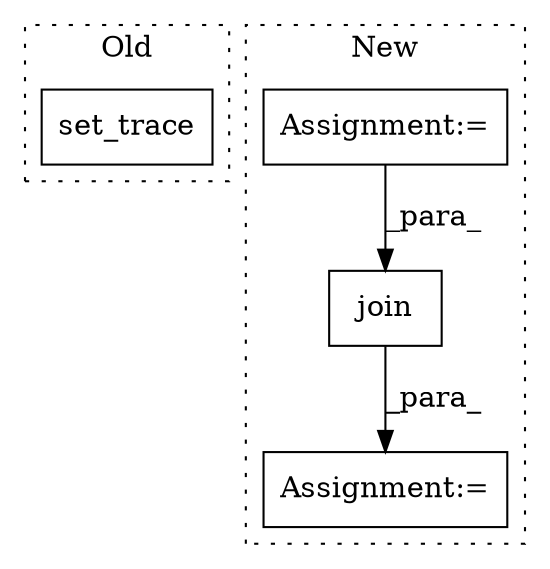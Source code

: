 digraph G {
subgraph cluster0 {
1 [label="set_trace" a="32" s="35440" l="11" shape="box"];
label = "Old";
style="dotted";
}
subgraph cluster1 {
2 [label="join" a="32" s="33551,33564" l="5,1" shape="box"];
3 [label="Assignment:=" a="7" s="33626" l="22" shape="box"];
4 [label="Assignment:=" a="7" s="33519" l="2" shape="box"];
label = "New";
style="dotted";
}
2 -> 4 [label="_para_"];
3 -> 2 [label="_para_"];
}